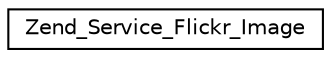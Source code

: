 digraph G
{
  edge [fontname="Helvetica",fontsize="10",labelfontname="Helvetica",labelfontsize="10"];
  node [fontname="Helvetica",fontsize="10",shape=record];
  rankdir="LR";
  Node1 [label="Zend_Service_Flickr_Image",height=0.2,width=0.4,color="black", fillcolor="white", style="filled",URL="$class_zend___service___flickr___image.html"];
}
